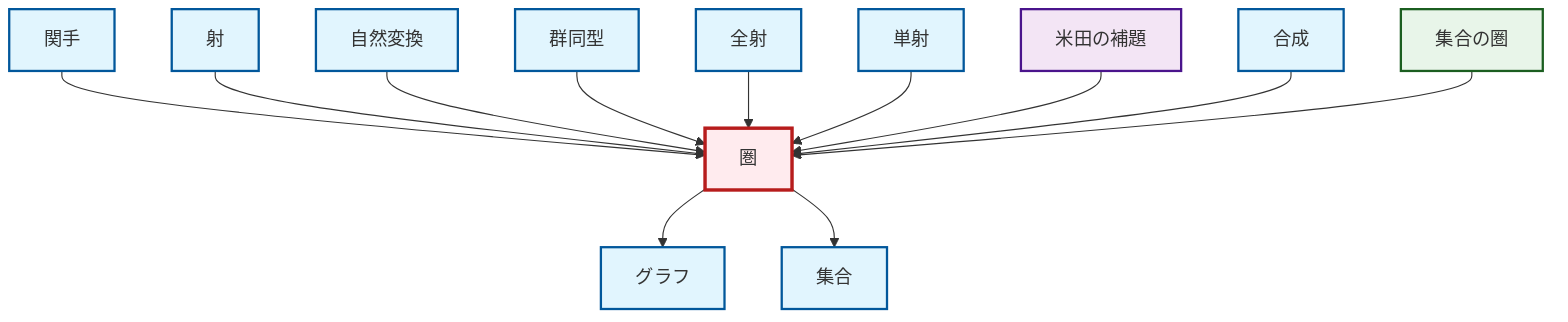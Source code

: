 graph TD
    classDef definition fill:#e1f5fe,stroke:#01579b,stroke-width:2px
    classDef theorem fill:#f3e5f5,stroke:#4a148c,stroke-width:2px
    classDef axiom fill:#fff3e0,stroke:#e65100,stroke-width:2px
    classDef example fill:#e8f5e9,stroke:#1b5e20,stroke-width:2px
    classDef current fill:#ffebee,stroke:#b71c1c,stroke-width:3px
    def-functor["関手"]:::definition
    def-natural-transformation["自然変換"]:::definition
    def-monomorphism["単射"]:::definition
    thm-yoneda["米田の補題"]:::theorem
    def-morphism["射"]:::definition
    def-set["集合"]:::definition
    def-epimorphism["全射"]:::definition
    def-composition["合成"]:::definition
    def-category["圏"]:::definition
    def-graph["グラフ"]:::definition
    ex-set-category["集合の圏"]:::example
    def-isomorphism["群同型"]:::definition
    def-category --> def-graph
    def-functor --> def-category
    def-category --> def-set
    def-morphism --> def-category
    def-natural-transformation --> def-category
    def-isomorphism --> def-category
    def-epimorphism --> def-category
    def-monomorphism --> def-category
    thm-yoneda --> def-category
    def-composition --> def-category
    ex-set-category --> def-category
    class def-category current